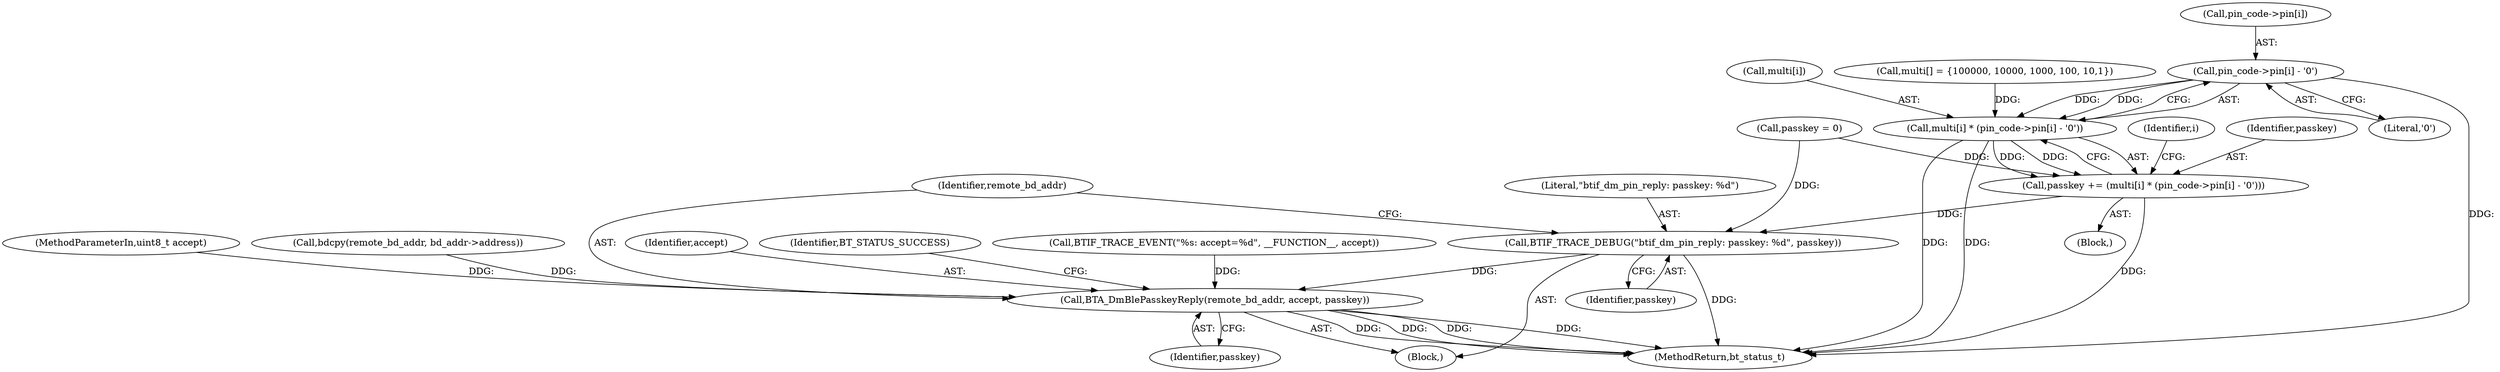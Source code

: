 digraph "0_Android_9b534de2aca5d790c2a1c4d76b545f16137d95dd@pointer" {
"1000151" [label="(Call,pin_code->pin[i] - '0')"];
"1000147" [label="(Call,multi[i] * (pin_code->pin[i] - '0'))"];
"1000145" [label="(Call,passkey += (multi[i] * (pin_code->pin[i] - '0')))"];
"1000158" [label="(Call,BTIF_TRACE_DEBUG(\"btif_dm_pin_reply: passkey: %d\", passkey))"];
"1000161" [label="(Call,BTA_DmBlePasskeyReply(remote_bd_addr, accept, passkey))"];
"1000148" [label="(Call,multi[i])"];
"1000127" [label="(Call,multi[] = {100000, 10000, 1000, 100, 10,1})"];
"1000143" [label="(Identifier,i)"];
"1000161" [label="(Call,BTA_DmBlePasskeyReply(remote_bd_addr, accept, passkey))"];
"1000162" [label="(Identifier,remote_bd_addr)"];
"1000163" [label="(Identifier,accept)"];
"1000146" [label="(Identifier,passkey)"];
"1000123" [label="(Call,passkey = 0)"];
"1000144" [label="(Block,)"];
"1000159" [label="(Literal,\"btif_dm_pin_reply: passkey: %d\")"];
"1000152" [label="(Call,pin_code->pin[i])"];
"1000147" [label="(Call,multi[i] * (pin_code->pin[i] - '0'))"];
"1000158" [label="(Call,BTIF_TRACE_DEBUG(\"btif_dm_pin_reply: passkey: %d\", passkey))"];
"1000164" [label="(Identifier,passkey)"];
"1000186" [label="(Identifier,BT_STATUS_SUCCESS)"];
"1000157" [label="(Literal,'0')"];
"1000106" [label="(Call,BTIF_TRACE_EVENT(\"%s: accept=%d\", __FUNCTION__, accept))"];
"1000145" [label="(Call,passkey += (multi[i] * (pin_code->pin[i] - '0')))"];
"1000120" [label="(Block,)"];
"1000102" [label="(MethodParameterIn,uint8_t accept)"];
"1000187" [label="(MethodReturn,bt_status_t)"];
"1000130" [label="(Call,bdcpy(remote_bd_addr, bd_addr->address))"];
"1000160" [label="(Identifier,passkey)"];
"1000151" [label="(Call,pin_code->pin[i] - '0')"];
"1000151" -> "1000147"  [label="AST: "];
"1000151" -> "1000157"  [label="CFG: "];
"1000152" -> "1000151"  [label="AST: "];
"1000157" -> "1000151"  [label="AST: "];
"1000147" -> "1000151"  [label="CFG: "];
"1000151" -> "1000187"  [label="DDG: "];
"1000151" -> "1000147"  [label="DDG: "];
"1000151" -> "1000147"  [label="DDG: "];
"1000147" -> "1000145"  [label="AST: "];
"1000148" -> "1000147"  [label="AST: "];
"1000145" -> "1000147"  [label="CFG: "];
"1000147" -> "1000187"  [label="DDG: "];
"1000147" -> "1000187"  [label="DDG: "];
"1000147" -> "1000145"  [label="DDG: "];
"1000147" -> "1000145"  [label="DDG: "];
"1000127" -> "1000147"  [label="DDG: "];
"1000145" -> "1000144"  [label="AST: "];
"1000146" -> "1000145"  [label="AST: "];
"1000143" -> "1000145"  [label="CFG: "];
"1000145" -> "1000187"  [label="DDG: "];
"1000123" -> "1000145"  [label="DDG: "];
"1000145" -> "1000158"  [label="DDG: "];
"1000158" -> "1000120"  [label="AST: "];
"1000158" -> "1000160"  [label="CFG: "];
"1000159" -> "1000158"  [label="AST: "];
"1000160" -> "1000158"  [label="AST: "];
"1000162" -> "1000158"  [label="CFG: "];
"1000158" -> "1000187"  [label="DDG: "];
"1000123" -> "1000158"  [label="DDG: "];
"1000158" -> "1000161"  [label="DDG: "];
"1000161" -> "1000120"  [label="AST: "];
"1000161" -> "1000164"  [label="CFG: "];
"1000162" -> "1000161"  [label="AST: "];
"1000163" -> "1000161"  [label="AST: "];
"1000164" -> "1000161"  [label="AST: "];
"1000186" -> "1000161"  [label="CFG: "];
"1000161" -> "1000187"  [label="DDG: "];
"1000161" -> "1000187"  [label="DDG: "];
"1000161" -> "1000187"  [label="DDG: "];
"1000161" -> "1000187"  [label="DDG: "];
"1000130" -> "1000161"  [label="DDG: "];
"1000106" -> "1000161"  [label="DDG: "];
"1000102" -> "1000161"  [label="DDG: "];
}
